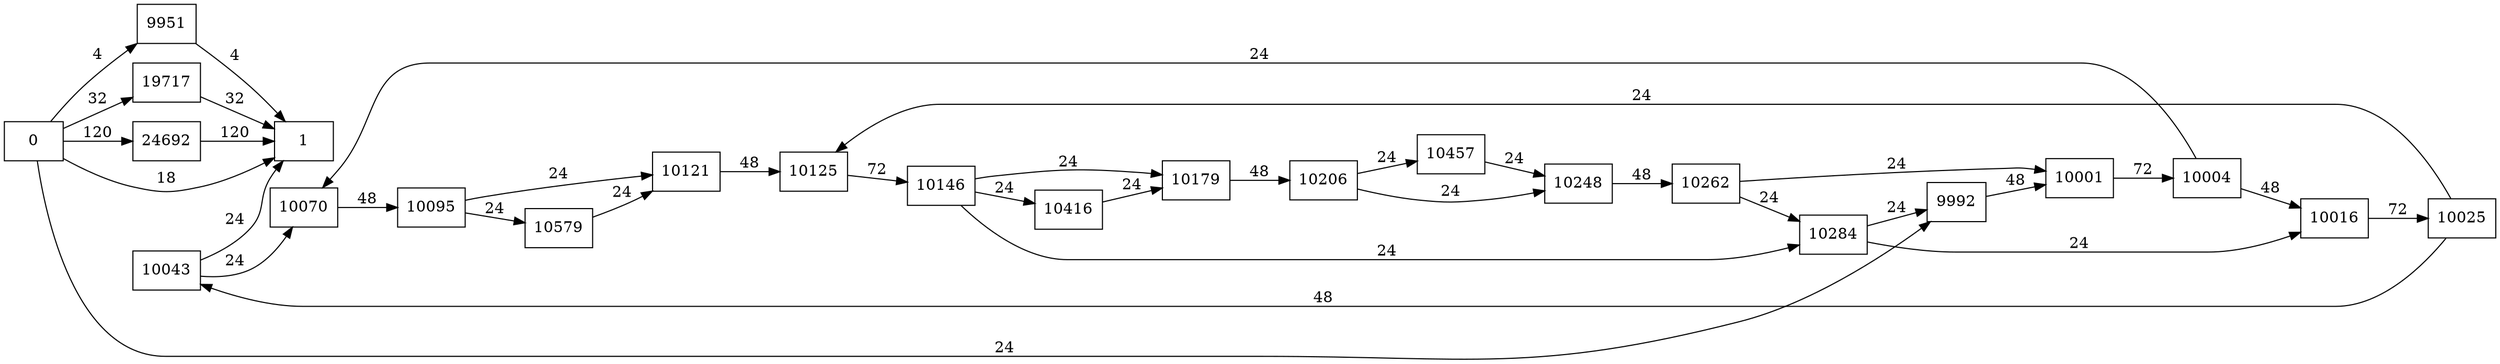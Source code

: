 digraph {
	graph [rankdir=LR]
	node [shape=rectangle]
	9951 -> 1 [label=4]
	9992 -> 10001 [label=48]
	10001 -> 10004 [label=72]
	10004 -> 10016 [label=48]
	10004 -> 10070 [label=24]
	10016 -> 10025 [label=72]
	10025 -> 10043 [label=48]
	10025 -> 10125 [label=24]
	10043 -> 10070 [label=24]
	10043 -> 1 [label=24]
	10070 -> 10095 [label=48]
	10095 -> 10121 [label=24]
	10095 -> 10579 [label=24]
	10121 -> 10125 [label=48]
	10125 -> 10146 [label=72]
	10146 -> 10179 [label=24]
	10146 -> 10416 [label=24]
	10146 -> 10284 [label=24]
	10179 -> 10206 [label=48]
	10206 -> 10248 [label=24]
	10206 -> 10457 [label=24]
	10248 -> 10262 [label=48]
	10262 -> 10284 [label=24]
	10262 -> 10001 [label=24]
	10284 -> 9992 [label=24]
	10284 -> 10016 [label=24]
	10416 -> 10179 [label=24]
	10457 -> 10248 [label=24]
	10579 -> 10121 [label=24]
	19717 -> 1 [label=32]
	24692 -> 1 [label=120]
	0 -> 1 [label=18]
	0 -> 9951 [label=4]
	0 -> 9992 [label=24]
	0 -> 19717 [label=32]
	0 -> 24692 [label=120]
}
